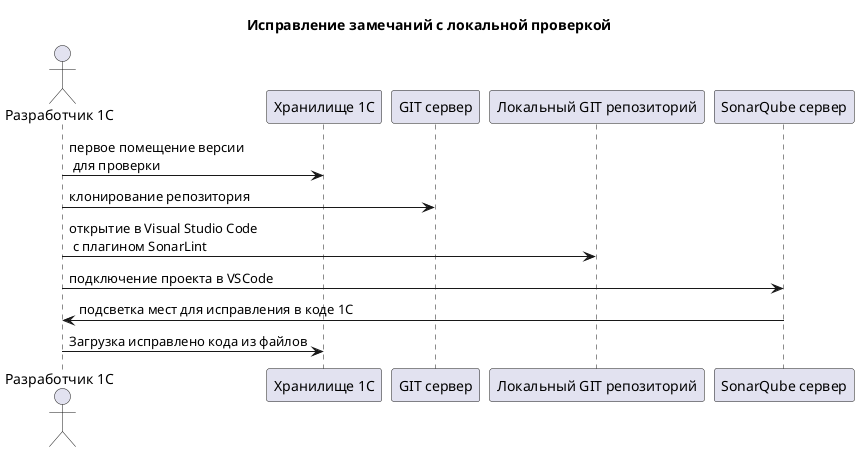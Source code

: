 @startuml

title "Исправление замечаний с локальной проверкой"

actor "Разработчик 1С"

"Разработчик 1С" -> "Хранилище 1С": первое помещение версии\n для проверки
"Разработчик 1С" -> "GIT сервер": клонирование репозитория
"Разработчик 1С" -> "Локальный GIT репозиторий": открытие в Visual Studio Code\n с плагином SonarLint 
"Разработчик 1С" -> "SonarQube сервер": подключение проекта в VSCode
"SonarQube сервер" -> "Разработчик 1С": подсветка мест для исправления в коде 1С
"Разработчик 1С" -> "Хранилище 1С": Загрузка исправлено кода из файлов

@enduml